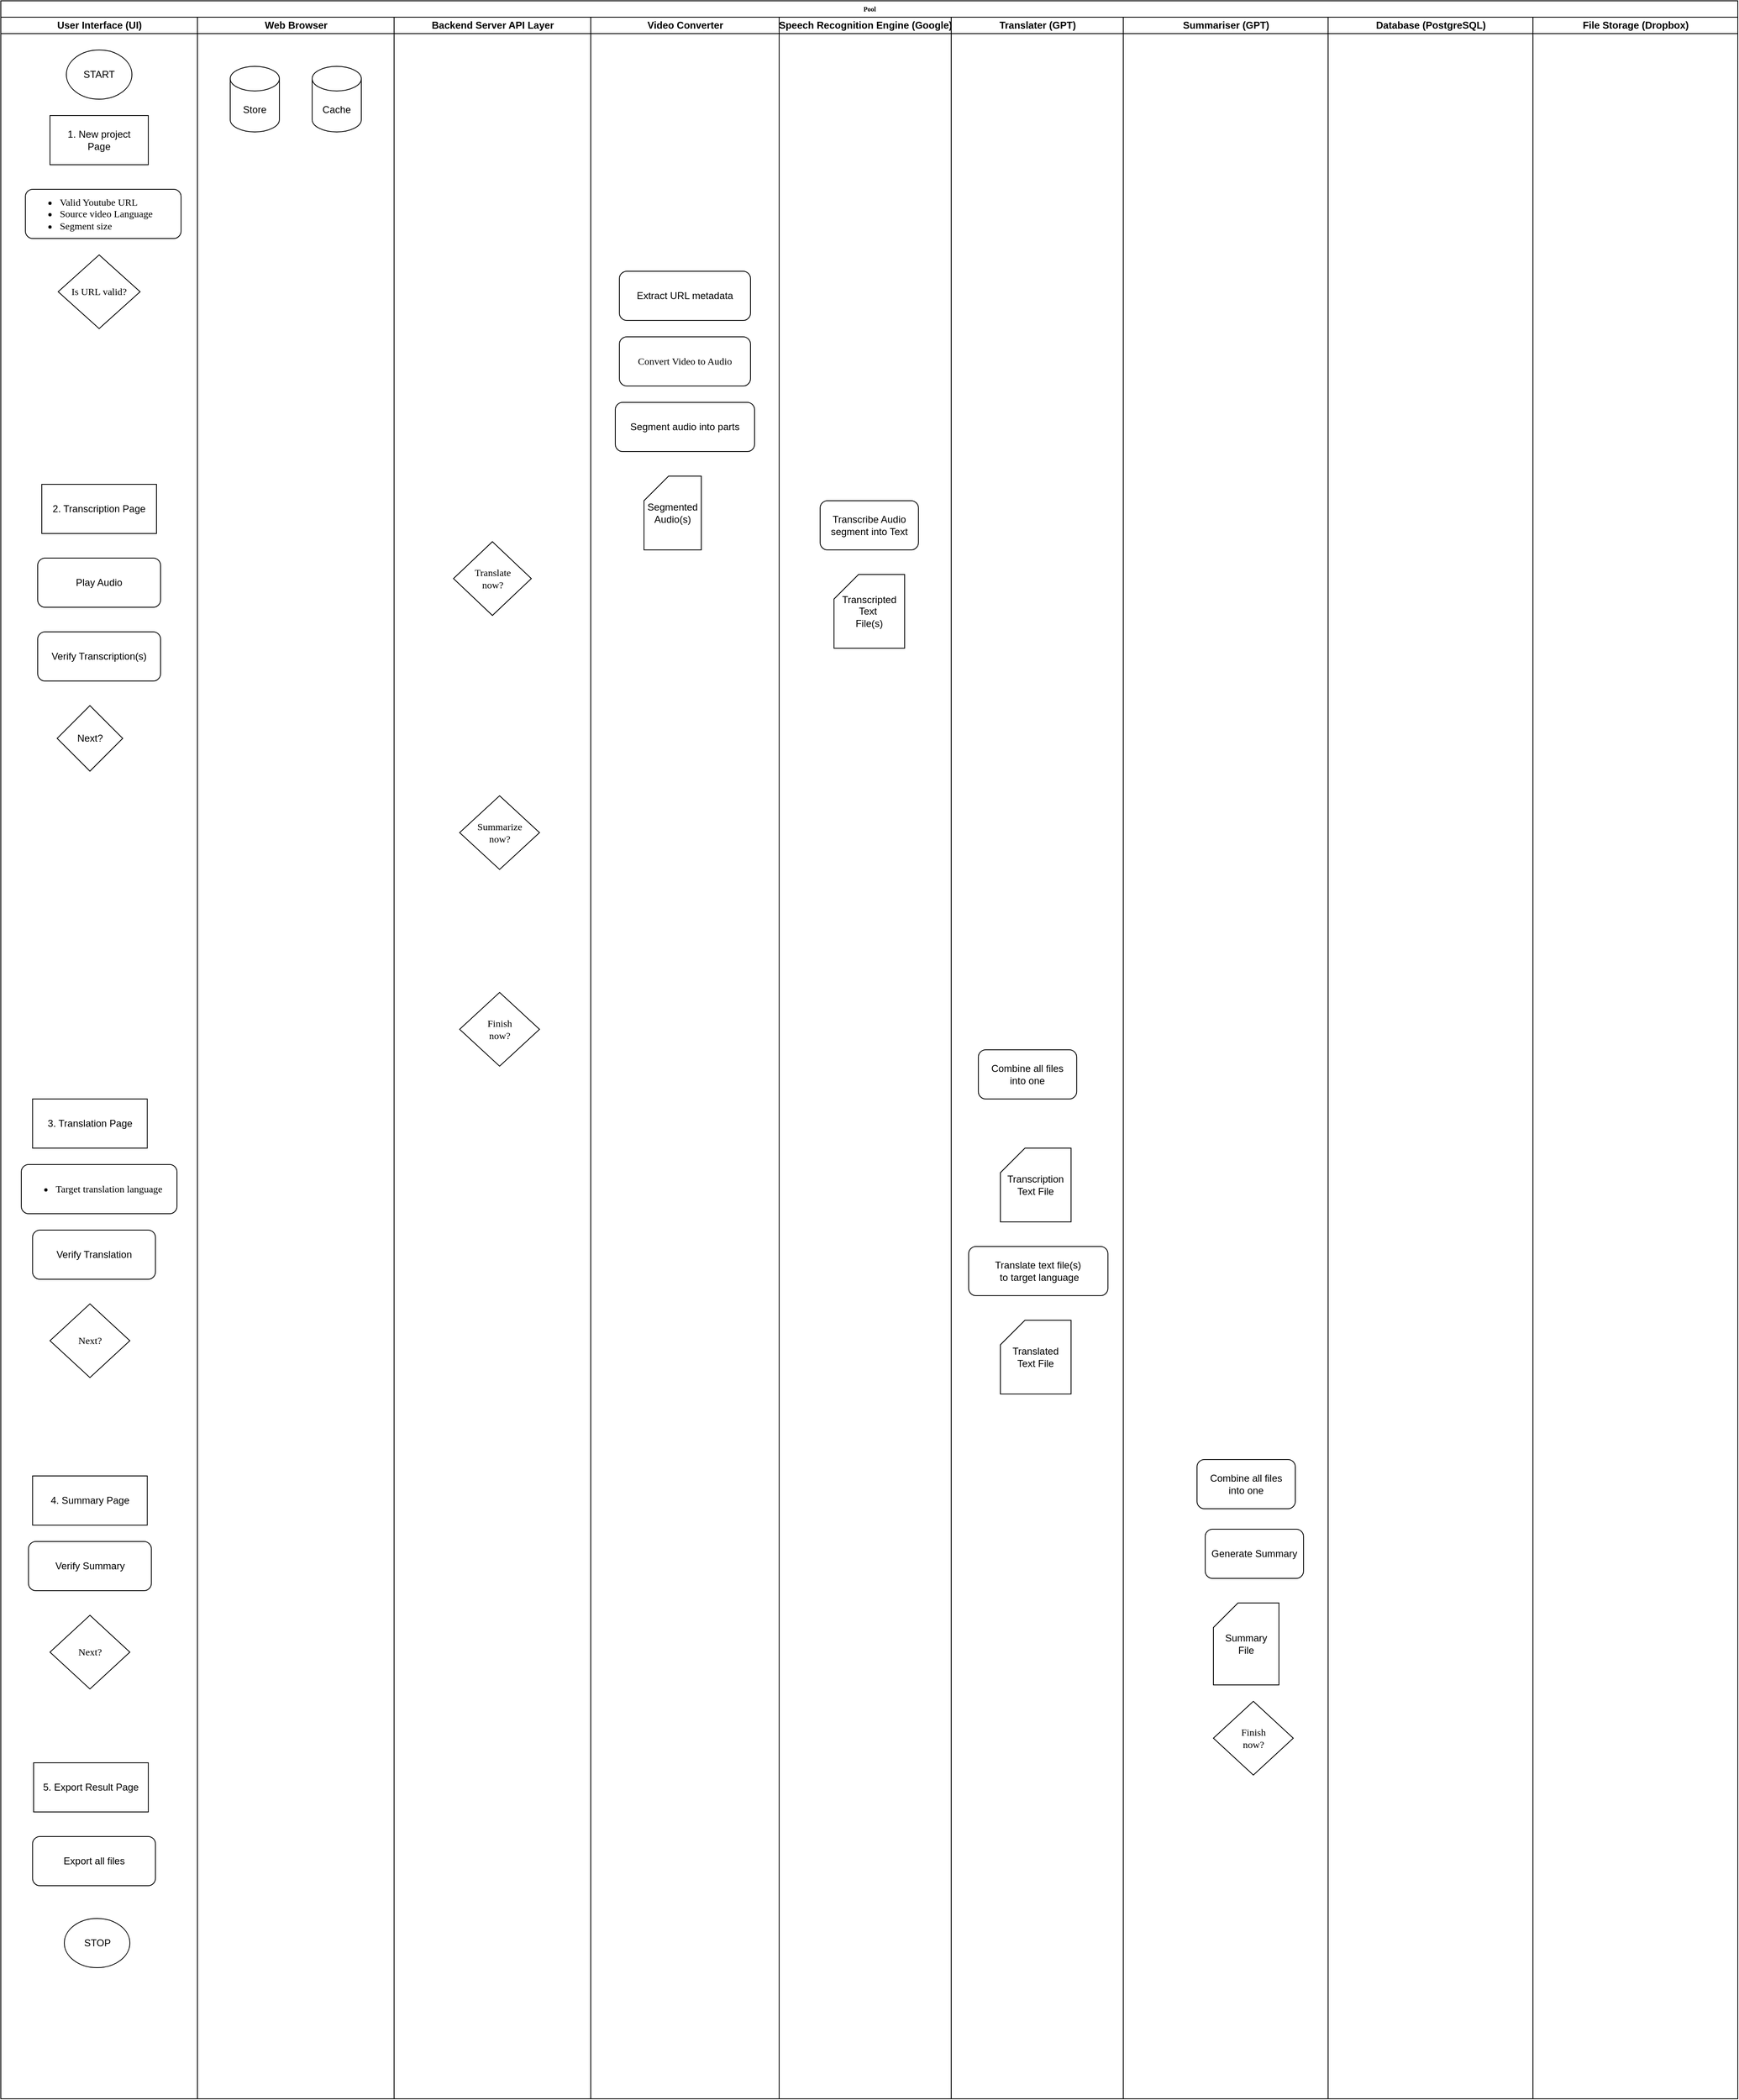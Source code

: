 <mxfile version="24.7.13">
  <diagram name="Page-1" id="74e2e168-ea6b-b213-b513-2b3c1d86103e">
    <mxGraphModel dx="1434" dy="827" grid="1" gridSize="10" guides="1" tooltips="1" connect="1" arrows="1" fold="1" page="1" pageScale="1" pageWidth="1100" pageHeight="850" background="none" math="0" shadow="0">
      <root>
        <mxCell id="0" />
        <mxCell id="1" parent="0" />
        <mxCell id="77e6c97f196da883-1" value="Pool" style="swimlane;html=1;childLayout=stackLayout;startSize=20;rounded=0;shadow=0;labelBackgroundColor=none;strokeWidth=1;fontFamily=Verdana;fontSize=8;align=center;" parent="1" vertex="1">
          <mxGeometry x="80" y="40" width="2120" height="2560" as="geometry" />
        </mxCell>
        <mxCell id="77e6c97f196da883-2" value="User Interface (UI)" style="swimlane;html=1;startSize=20;horizontal=1;" parent="77e6c97f196da883-1" vertex="1">
          <mxGeometry y="20" width="240" height="2540" as="geometry" />
        </mxCell>
        <mxCell id="77e6c97f196da883-8" value="&lt;span style=&quot;font-size: 12px;&quot;&gt;&lt;ul&gt;&lt;li&gt;Valid Youtube URL&lt;br&gt;&lt;/li&gt;&lt;li&gt;Source video Language&lt;br&gt;&lt;/li&gt;&lt;li&gt;Segment size&lt;br&gt;&lt;/li&gt;&lt;/ul&gt;&lt;/span&gt;" style="rounded=1;whiteSpace=wrap;html=1;shadow=0;labelBackgroundColor=none;strokeWidth=1;fontFamily=Verdana;fontSize=14;align=left;" parent="77e6c97f196da883-2" vertex="1">
          <mxGeometry x="30" y="210" width="190" height="60" as="geometry" />
        </mxCell>
        <mxCell id="6zJ1nxUpefK5X0n5hMDf-11" value="Is URL valid?" style="rhombus;whiteSpace=wrap;html=1;rounded=0;shadow=0;labelBackgroundColor=none;strokeWidth=1;fontFamily=Verdana;fontSize=12;align=center;" vertex="1" parent="77e6c97f196da883-2">
          <mxGeometry x="70" y="290" width="100" height="90" as="geometry" />
        </mxCell>
        <mxCell id="6zJ1nxUpefK5X0n5hMDf-39" value="START" style="ellipse;whiteSpace=wrap;html=1;" vertex="1" parent="77e6c97f196da883-2">
          <mxGeometry x="80" y="40" width="80" height="60" as="geometry" />
        </mxCell>
        <mxCell id="6zJ1nxUpefK5X0n5hMDf-42" value="1. New project&lt;div&gt;Page&lt;/div&gt;" style="rounded=0;whiteSpace=wrap;html=1;" vertex="1" parent="77e6c97f196da883-2">
          <mxGeometry x="60" y="120" width="120" height="60" as="geometry" />
        </mxCell>
        <mxCell id="6zJ1nxUpefK5X0n5hMDf-53" value="2. Transcription Page" style="rounded=0;whiteSpace=wrap;html=1;" vertex="1" parent="77e6c97f196da883-2">
          <mxGeometry x="50" y="570" width="140" height="60" as="geometry" />
        </mxCell>
        <mxCell id="6zJ1nxUpefK5X0n5hMDf-54" value="Verify Transcription(s)" style="rounded=1;whiteSpace=wrap;html=1;" vertex="1" parent="77e6c97f196da883-2">
          <mxGeometry x="45" y="750" width="150" height="60" as="geometry" />
        </mxCell>
        <mxCell id="6zJ1nxUpefK5X0n5hMDf-55" value="Play Audio" style="rounded=1;whiteSpace=wrap;html=1;" vertex="1" parent="77e6c97f196da883-2">
          <mxGeometry x="45" y="660" width="150" height="60" as="geometry" />
        </mxCell>
        <mxCell id="6zJ1nxUpefK5X0n5hMDf-56" value="3. Translation Page" style="rounded=0;whiteSpace=wrap;html=1;" vertex="1" parent="77e6c97f196da883-2">
          <mxGeometry x="38.75" y="1320" width="140" height="60" as="geometry" />
        </mxCell>
        <mxCell id="6zJ1nxUpefK5X0n5hMDf-30" value="Next?" style="rhombus;whiteSpace=wrap;html=1;rounded=0;shadow=0;labelBackgroundColor=none;strokeWidth=1;fontFamily=Verdana;fontSize=12;align=center;" vertex="1" parent="77e6c97f196da883-2">
          <mxGeometry x="60" y="1570" width="97.5" height="90" as="geometry" />
        </mxCell>
        <mxCell id="6zJ1nxUpefK5X0n5hMDf-60" value="&lt;span style=&quot;font-size: 12px;&quot;&gt;&lt;ul&gt;&lt;li&gt;Target translation language&lt;/li&gt;&lt;/ul&gt;&lt;/span&gt;" style="rounded=1;whiteSpace=wrap;html=1;shadow=0;labelBackgroundColor=none;strokeWidth=1;fontFamily=Verdana;fontSize=14;align=left;" vertex="1" parent="77e6c97f196da883-2">
          <mxGeometry x="25" y="1400" width="190" height="60" as="geometry" />
        </mxCell>
        <mxCell id="6zJ1nxUpefK5X0n5hMDf-59" value="Verify Translation" style="rounded=1;whiteSpace=wrap;html=1;" vertex="1" parent="77e6c97f196da883-2">
          <mxGeometry x="38.75" y="1480" width="150" height="60" as="geometry" />
        </mxCell>
        <mxCell id="6zJ1nxUpefK5X0n5hMDf-62" value="Next?" style="rhombus;whiteSpace=wrap;html=1;" vertex="1" parent="77e6c97f196da883-2">
          <mxGeometry x="68.75" y="840" width="80" height="80" as="geometry" />
        </mxCell>
        <mxCell id="6zJ1nxUpefK5X0n5hMDf-63" value="4. Summary Page" style="rounded=0;whiteSpace=wrap;html=1;" vertex="1" parent="77e6c97f196da883-2">
          <mxGeometry x="38.75" y="1780" width="140" height="60" as="geometry" />
        </mxCell>
        <mxCell id="6zJ1nxUpefK5X0n5hMDf-64" value="Verify Summary" style="rounded=1;whiteSpace=wrap;html=1;" vertex="1" parent="77e6c97f196da883-2">
          <mxGeometry x="33.75" y="1860" width="150" height="60" as="geometry" />
        </mxCell>
        <mxCell id="6zJ1nxUpefK5X0n5hMDf-65" value="Next?" style="rhombus;whiteSpace=wrap;html=1;rounded=0;shadow=0;labelBackgroundColor=none;strokeWidth=1;fontFamily=Verdana;fontSize=12;align=center;" vertex="1" parent="77e6c97f196da883-2">
          <mxGeometry x="60" y="1950" width="97.5" height="90" as="geometry" />
        </mxCell>
        <mxCell id="6zJ1nxUpefK5X0n5hMDf-66" value="5. Export Result Page" style="rounded=0;whiteSpace=wrap;html=1;" vertex="1" parent="77e6c97f196da883-2">
          <mxGeometry x="40" y="2130" width="140" height="60" as="geometry" />
        </mxCell>
        <mxCell id="6zJ1nxUpefK5X0n5hMDf-67" value="Export all files" style="rounded=1;whiteSpace=wrap;html=1;" vertex="1" parent="77e6c97f196da883-2">
          <mxGeometry x="38.75" y="2220" width="150" height="60" as="geometry" />
        </mxCell>
        <mxCell id="6zJ1nxUpefK5X0n5hMDf-68" value="STOP" style="ellipse;whiteSpace=wrap;html=1;" vertex="1" parent="77e6c97f196da883-2">
          <mxGeometry x="77.5" y="2320" width="80" height="60" as="geometry" />
        </mxCell>
        <mxCell id="6zJ1nxUpefK5X0n5hMDf-44" value="Web Browser" style="swimlane;html=1;startSize=20;horizontal=1;" vertex="1" parent="77e6c97f196da883-1">
          <mxGeometry x="240" y="20" width="240" height="2540" as="geometry" />
        </mxCell>
        <mxCell id="6zJ1nxUpefK5X0n5hMDf-50" value="Store" style="shape=cylinder3;whiteSpace=wrap;html=1;boundedLbl=1;backgroundOutline=1;size=15;" vertex="1" parent="6zJ1nxUpefK5X0n5hMDf-44">
          <mxGeometry x="40" y="60" width="60" height="80" as="geometry" />
        </mxCell>
        <mxCell id="6zJ1nxUpefK5X0n5hMDf-49" value="Cache" style="shape=cylinder3;whiteSpace=wrap;html=1;boundedLbl=1;backgroundOutline=1;size=15;" vertex="1" parent="6zJ1nxUpefK5X0n5hMDf-44">
          <mxGeometry x="140" y="60" width="60" height="80" as="geometry" />
        </mxCell>
        <mxCell id="6zJ1nxUpefK5X0n5hMDf-61" value="Backend Server API Layer" style="swimlane;html=1;startSize=20;horizontal=1;" vertex="1" parent="77e6c97f196da883-1">
          <mxGeometry x="480" y="20" width="240" height="2540" as="geometry" />
        </mxCell>
        <mxCell id="6zJ1nxUpefK5X0n5hMDf-23" value="Translate&lt;div&gt;now?&lt;/div&gt;" style="rhombus;whiteSpace=wrap;html=1;rounded=0;shadow=0;labelBackgroundColor=none;strokeWidth=1;fontFamily=Verdana;fontSize=12;align=center;" vertex="1" parent="6zJ1nxUpefK5X0n5hMDf-61">
          <mxGeometry x="72.5" y="640" width="95" height="90" as="geometry" />
        </mxCell>
        <mxCell id="6zJ1nxUpefK5X0n5hMDf-24" value="Summarize&lt;div&gt;now?&lt;/div&gt;" style="rhombus;whiteSpace=wrap;html=1;rounded=0;shadow=0;labelBackgroundColor=none;strokeWidth=1;fontFamily=Verdana;fontSize=12;align=center;" vertex="1" parent="6zJ1nxUpefK5X0n5hMDf-61">
          <mxGeometry x="80" y="950" width="97.5" height="90" as="geometry" />
        </mxCell>
        <mxCell id="6zJ1nxUpefK5X0n5hMDf-25" value="Finish&lt;div&gt;now?&lt;/div&gt;" style="rhombus;whiteSpace=wrap;html=1;rounded=0;shadow=0;labelBackgroundColor=none;strokeWidth=1;fontFamily=Verdana;fontSize=12;align=center;" vertex="1" parent="6zJ1nxUpefK5X0n5hMDf-61">
          <mxGeometry x="80" y="1190" width="97.5" height="90" as="geometry" />
        </mxCell>
        <mxCell id="77e6c97f196da883-4" value="Video Converter" style="swimlane;html=1;startSize=20;" parent="77e6c97f196da883-1" vertex="1">
          <mxGeometry x="720" y="20" width="230" height="2540" as="geometry" />
        </mxCell>
        <mxCell id="77e6c97f196da883-12" value="Convert Video to Audio" style="rounded=1;whiteSpace=wrap;html=1;shadow=0;labelBackgroundColor=none;strokeWidth=1;fontFamily=Verdana;fontSize=12;align=center;" parent="77e6c97f196da883-4" vertex="1">
          <mxGeometry x="35" y="390" width="160" height="60" as="geometry" />
        </mxCell>
        <mxCell id="6zJ1nxUpefK5X0n5hMDf-18" value="Extract URL metadata" style="rounded=1;whiteSpace=wrap;html=1;" vertex="1" parent="77e6c97f196da883-4">
          <mxGeometry x="35" y="310" width="160" height="60" as="geometry" />
        </mxCell>
        <mxCell id="6zJ1nxUpefK5X0n5hMDf-19" value="Segment audio into parts" style="rounded=1;whiteSpace=wrap;html=1;" vertex="1" parent="77e6c97f196da883-4">
          <mxGeometry x="30" y="470" width="170" height="60" as="geometry" />
        </mxCell>
        <mxCell id="6zJ1nxUpefK5X0n5hMDf-26" value="Segmented&lt;div&gt;Audio(s)&lt;/div&gt;" style="shape=card;whiteSpace=wrap;html=1;" vertex="1" parent="77e6c97f196da883-4">
          <mxGeometry x="65" y="560" width="70" height="90" as="geometry" />
        </mxCell>
        <mxCell id="77e6c97f196da883-5" value="Speech Recognition Engine (Google)" style="swimlane;html=1;startSize=20;" parent="77e6c97f196da883-1" vertex="1">
          <mxGeometry x="950" y="20" width="210" height="2540" as="geometry" />
        </mxCell>
        <mxCell id="6zJ1nxUpefK5X0n5hMDf-20" value="Transcribe Audio segment into Text" style="rounded=1;whiteSpace=wrap;html=1;" vertex="1" parent="77e6c97f196da883-5">
          <mxGeometry x="50" y="590" width="120" height="60" as="geometry" />
        </mxCell>
        <mxCell id="6zJ1nxUpefK5X0n5hMDf-27" value="Transcripted&lt;div&gt;Text&amp;nbsp;&lt;/div&gt;&lt;div&gt;File(s)&lt;/div&gt;" style="shape=card;whiteSpace=wrap;html=1;" vertex="1" parent="77e6c97f196da883-5">
          <mxGeometry x="66.88" y="680" width="86.25" height="90" as="geometry" />
        </mxCell>
        <mxCell id="77e6c97f196da883-6" value="Translater (GPT)" style="swimlane;html=1;startSize=20;" parent="77e6c97f196da883-1" vertex="1">
          <mxGeometry x="1160" y="20" width="210" height="2540" as="geometry" />
        </mxCell>
        <mxCell id="6zJ1nxUpefK5X0n5hMDf-28" value="Translate text file(s)&lt;div&gt;&amp;nbsp;to target language&lt;/div&gt;" style="rounded=1;whiteSpace=wrap;html=1;" vertex="1" parent="77e6c97f196da883-6">
          <mxGeometry x="21.25" y="1500" width="170" height="60" as="geometry" />
        </mxCell>
        <mxCell id="6zJ1nxUpefK5X0n5hMDf-29" value="Translated&lt;div&gt;Text File&lt;/div&gt;" style="shape=card;whiteSpace=wrap;html=1;" vertex="1" parent="77e6c97f196da883-6">
          <mxGeometry x="60.0" y="1590" width="86.25" height="90" as="geometry" />
        </mxCell>
        <mxCell id="6zJ1nxUpefK5X0n5hMDf-57" value="Combine all files&lt;div&gt;into one&lt;/div&gt;" style="rounded=1;whiteSpace=wrap;html=1;" vertex="1" parent="77e6c97f196da883-6">
          <mxGeometry x="33.12" y="1260" width="120" height="60" as="geometry" />
        </mxCell>
        <mxCell id="6zJ1nxUpefK5X0n5hMDf-58" value="&lt;div&gt;Transcription&lt;/div&gt;&lt;div&gt;Text File&lt;/div&gt;" style="shape=card;whiteSpace=wrap;html=1;" vertex="1" parent="77e6c97f196da883-6">
          <mxGeometry x="60" y="1380" width="86.25" height="90" as="geometry" />
        </mxCell>
        <mxCell id="77e6c97f196da883-7" value="Summariser (GPT)" style="swimlane;html=1;startSize=20;" parent="77e6c97f196da883-1" vertex="1">
          <mxGeometry x="1370" y="20" width="250" height="2540" as="geometry" />
        </mxCell>
        <mxCell id="6zJ1nxUpefK5X0n5hMDf-32" value="Combine all files&lt;div&gt;into one&lt;/div&gt;" style="rounded=1;whiteSpace=wrap;html=1;" vertex="1" parent="77e6c97f196da883-7">
          <mxGeometry x="90" y="1760" width="120" height="60" as="geometry" />
        </mxCell>
        <mxCell id="6zJ1nxUpefK5X0n5hMDf-33" value="Generate Summary" style="rounded=1;whiteSpace=wrap;html=1;" vertex="1" parent="77e6c97f196da883-7">
          <mxGeometry x="100" y="1845" width="120" height="60" as="geometry" />
        </mxCell>
        <mxCell id="6zJ1nxUpefK5X0n5hMDf-34" value="Summary&lt;div&gt;File&lt;/div&gt;" style="shape=card;whiteSpace=wrap;html=1;" vertex="1" parent="77e6c97f196da883-7">
          <mxGeometry x="110" y="1935" width="80" height="100" as="geometry" />
        </mxCell>
        <mxCell id="6zJ1nxUpefK5X0n5hMDf-35" value="Finish&lt;div&gt;now?&lt;/div&gt;" style="rhombus;whiteSpace=wrap;html=1;rounded=0;shadow=0;labelBackgroundColor=none;strokeWidth=1;fontFamily=Verdana;fontSize=12;align=center;" vertex="1" parent="77e6c97f196da883-7">
          <mxGeometry x="110" y="2055" width="97.5" height="90" as="geometry" />
        </mxCell>
        <mxCell id="6zJ1nxUpefK5X0n5hMDf-51" value="Database (PostgreSQL)" style="swimlane;html=1;startSize=20;" vertex="1" parent="77e6c97f196da883-1">
          <mxGeometry x="1620" y="20" width="250" height="2540" as="geometry" />
        </mxCell>
        <mxCell id="6zJ1nxUpefK5X0n5hMDf-52" value="File Storage (Dropbox)" style="swimlane;html=1;startSize=20;" vertex="1" parent="77e6c97f196da883-1">
          <mxGeometry x="1870" y="20" width="250" height="2540" as="geometry" />
        </mxCell>
      </root>
    </mxGraphModel>
  </diagram>
</mxfile>
